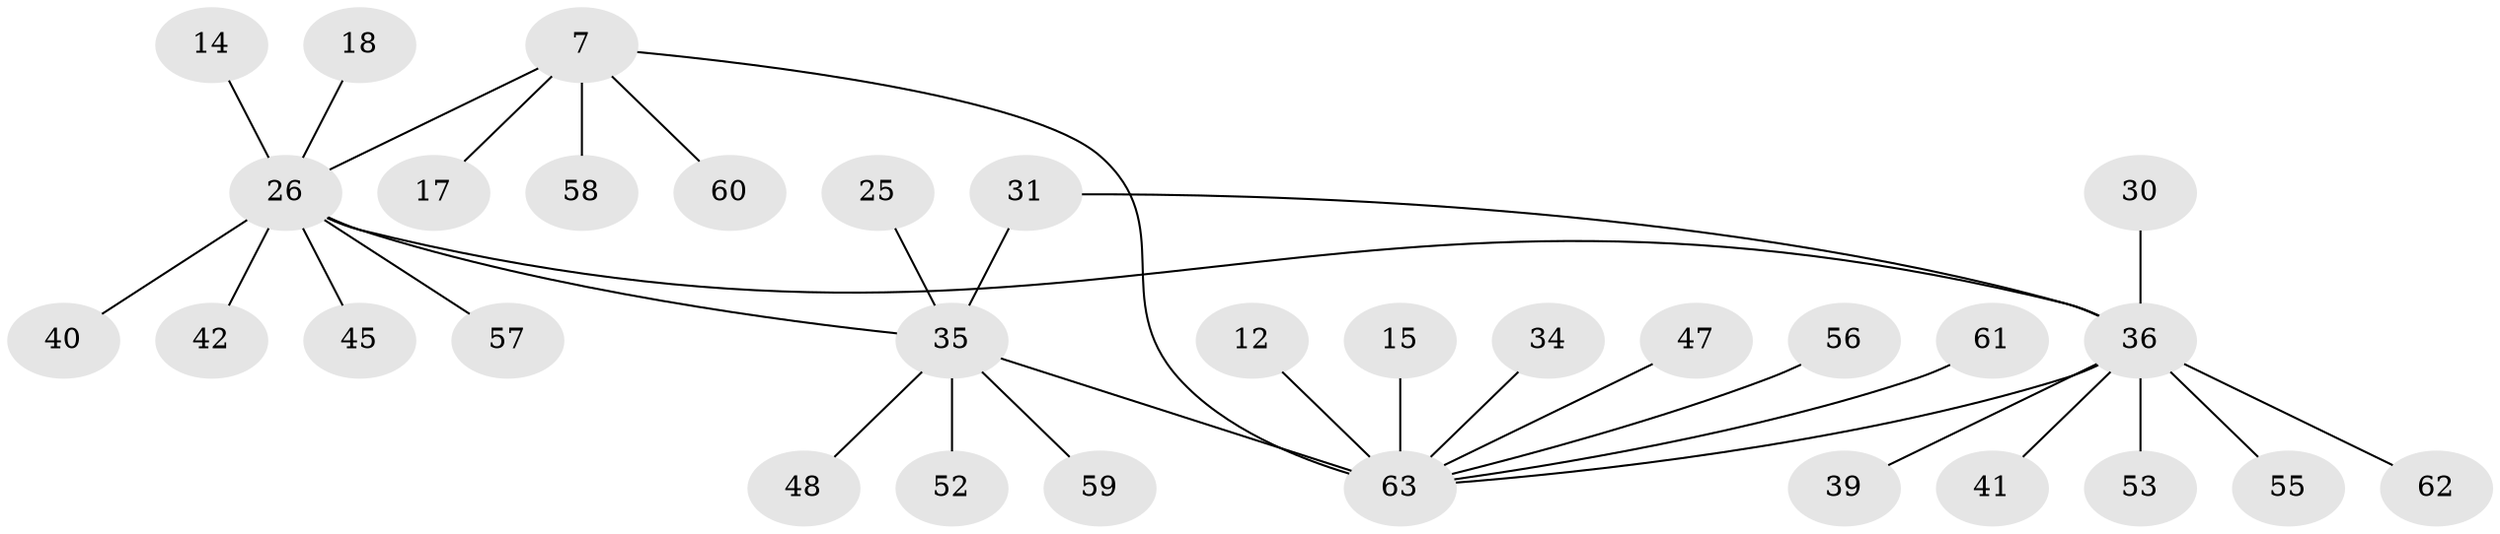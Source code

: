 // original degree distribution, {6: 0.031746031746031744, 18: 0.015873015873015872, 1: 0.6507936507936508, 8: 0.015873015873015872, 7: 0.031746031746031744, 3: 0.07936507936507936, 4: 0.07936507936507936, 5: 0.031746031746031744, 2: 0.06349206349206349}
// Generated by graph-tools (version 1.1) at 2025/47/03/09/25 04:47:39]
// undirected, 31 vertices, 33 edges
graph export_dot {
graph [start="1"]
  node [color=gray90,style=filled];
  7;
  12;
  14;
  15;
  17;
  18;
  25;
  26 [super="+4"];
  30;
  31 [super="+13"];
  34;
  35 [super="+23+20"];
  36 [super="+3+5+6+16+19+22"];
  39;
  40;
  41;
  42;
  45;
  47;
  48;
  52;
  53 [super="+51"];
  55;
  56 [super="+10+46"];
  57;
  58;
  59 [super="+28"];
  60;
  61;
  62 [super="+49"];
  63 [super="+1+38+50+54+37"];
  7 -- 17;
  7 -- 26 [weight=2];
  7 -- 58;
  7 -- 60;
  7 -- 63 [weight=2];
  12 -- 63;
  14 -- 26;
  15 -- 63;
  18 -- 26;
  25 -- 35;
  26 -- 40;
  26 -- 45;
  26 -- 57;
  26 -- 35 [weight=3];
  26 -- 42;
  26 -- 36 [weight=2];
  30 -- 36;
  31 -- 35;
  31 -- 36;
  34 -- 63;
  35 -- 52;
  35 -- 63 [weight=3];
  35 -- 48;
  35 -- 59;
  36 -- 39;
  36 -- 41;
  36 -- 53;
  36 -- 55;
  36 -- 62;
  36 -- 63 [weight=2];
  47 -- 63;
  56 -- 63;
  61 -- 63;
}
